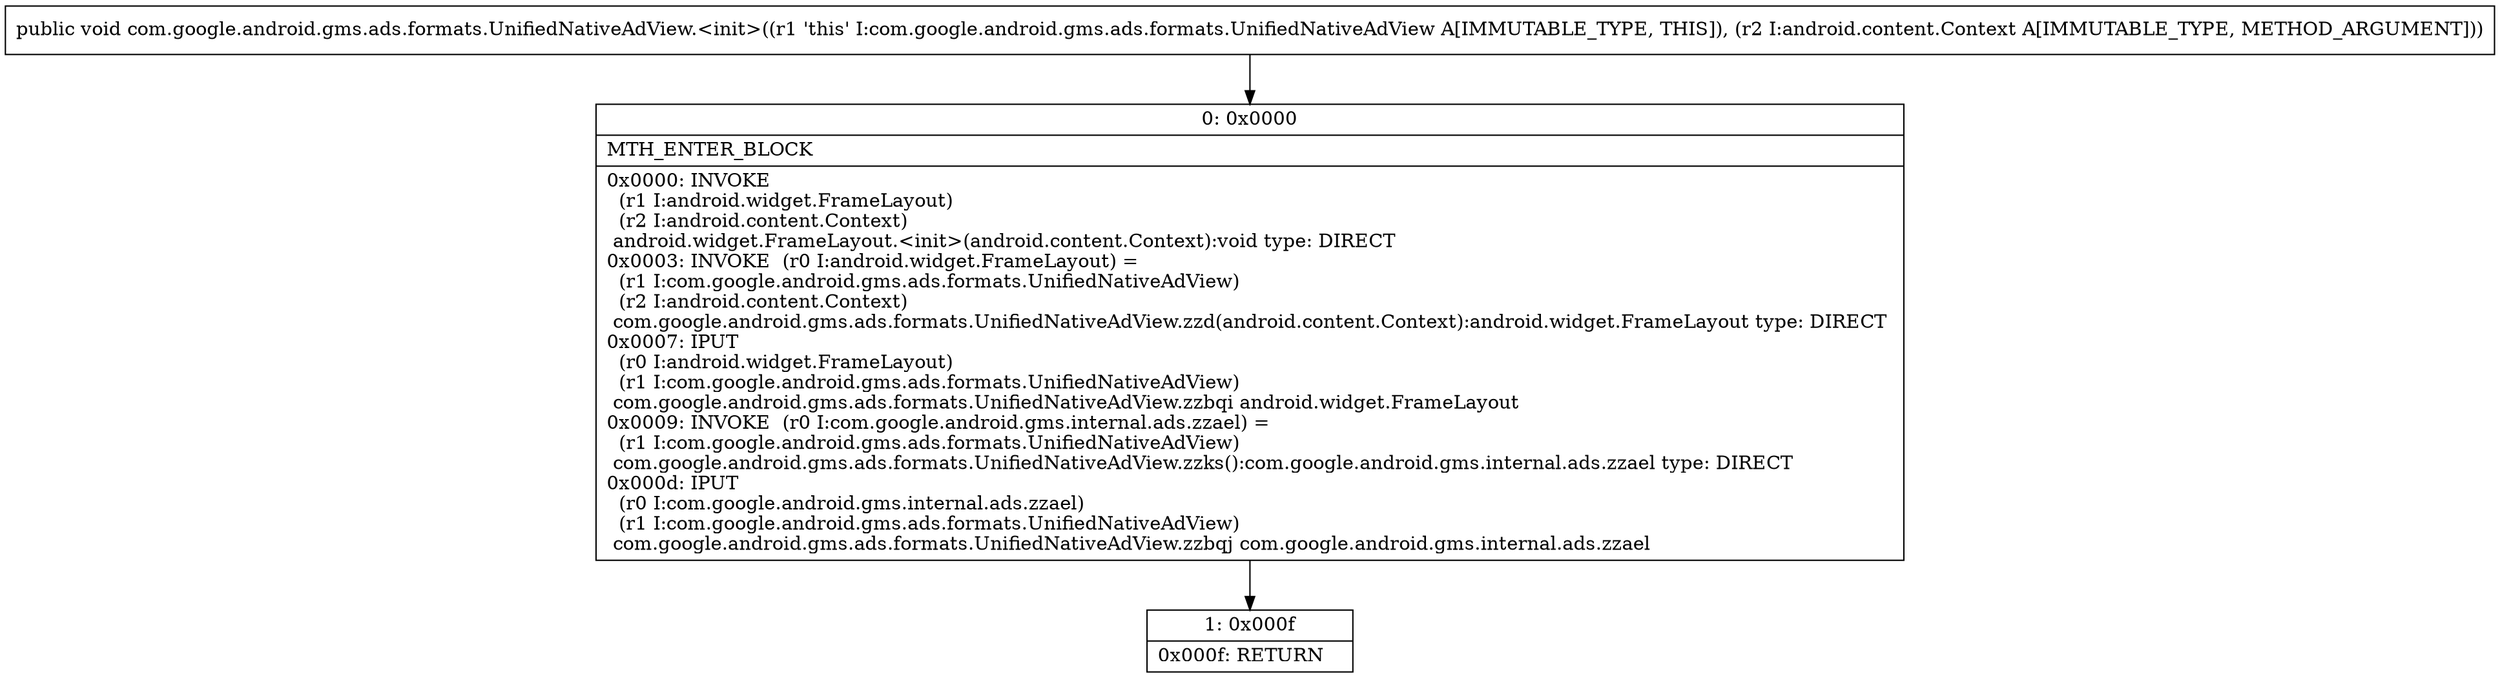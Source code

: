 digraph "CFG forcom.google.android.gms.ads.formats.UnifiedNativeAdView.\<init\>(Landroid\/content\/Context;)V" {
Node_0 [shape=record,label="{0\:\ 0x0000|MTH_ENTER_BLOCK\l|0x0000: INVOKE  \l  (r1 I:android.widget.FrameLayout)\l  (r2 I:android.content.Context)\l android.widget.FrameLayout.\<init\>(android.content.Context):void type: DIRECT \l0x0003: INVOKE  (r0 I:android.widget.FrameLayout) = \l  (r1 I:com.google.android.gms.ads.formats.UnifiedNativeAdView)\l  (r2 I:android.content.Context)\l com.google.android.gms.ads.formats.UnifiedNativeAdView.zzd(android.content.Context):android.widget.FrameLayout type: DIRECT \l0x0007: IPUT  \l  (r0 I:android.widget.FrameLayout)\l  (r1 I:com.google.android.gms.ads.formats.UnifiedNativeAdView)\l com.google.android.gms.ads.formats.UnifiedNativeAdView.zzbqi android.widget.FrameLayout \l0x0009: INVOKE  (r0 I:com.google.android.gms.internal.ads.zzael) = \l  (r1 I:com.google.android.gms.ads.formats.UnifiedNativeAdView)\l com.google.android.gms.ads.formats.UnifiedNativeAdView.zzks():com.google.android.gms.internal.ads.zzael type: DIRECT \l0x000d: IPUT  \l  (r0 I:com.google.android.gms.internal.ads.zzael)\l  (r1 I:com.google.android.gms.ads.formats.UnifiedNativeAdView)\l com.google.android.gms.ads.formats.UnifiedNativeAdView.zzbqj com.google.android.gms.internal.ads.zzael \l}"];
Node_1 [shape=record,label="{1\:\ 0x000f|0x000f: RETURN   \l}"];
MethodNode[shape=record,label="{public void com.google.android.gms.ads.formats.UnifiedNativeAdView.\<init\>((r1 'this' I:com.google.android.gms.ads.formats.UnifiedNativeAdView A[IMMUTABLE_TYPE, THIS]), (r2 I:android.content.Context A[IMMUTABLE_TYPE, METHOD_ARGUMENT])) }"];
MethodNode -> Node_0;
Node_0 -> Node_1;
}

